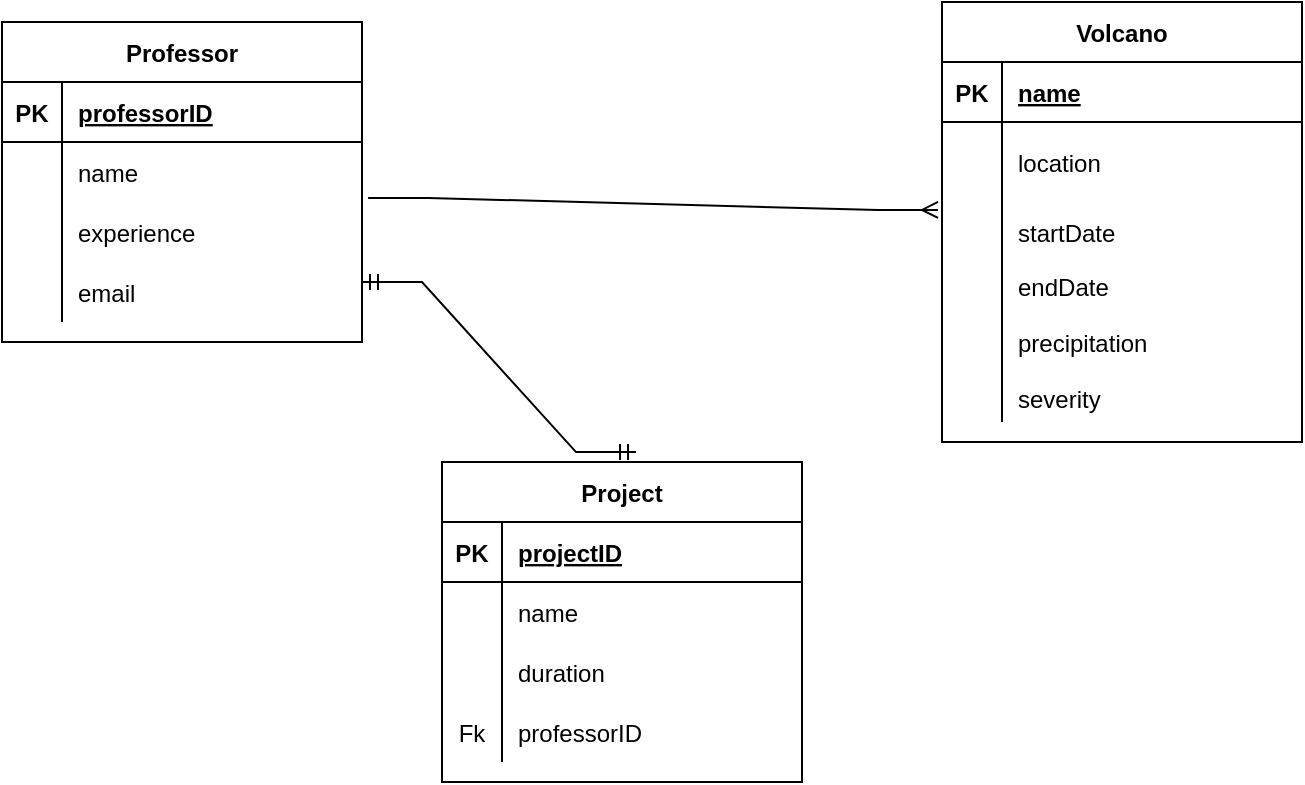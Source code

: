 <mxfile version="15.7.0" type="github">
  <diagram id="LdnVXZlzkEzvKpT4DCqx" name="Page-1">
    <mxGraphModel dx="868" dy="482" grid="1" gridSize="10" guides="1" tooltips="1" connect="1" arrows="1" fold="1" page="1" pageScale="1" pageWidth="850" pageHeight="1100" math="0" shadow="0">
      <root>
        <mxCell id="0" />
        <mxCell id="1" parent="0" />
        <mxCell id="7nzDFrL3-bEw5xK5utov-1" value="Professor" style="shape=table;startSize=30;container=1;collapsible=1;childLayout=tableLayout;fixedRows=1;rowLines=0;fontStyle=1;align=center;resizeLast=1;" vertex="1" parent="1">
          <mxGeometry x="90" y="110" width="180" height="160" as="geometry" />
        </mxCell>
        <mxCell id="7nzDFrL3-bEw5xK5utov-2" value="" style="shape=partialRectangle;collapsible=0;dropTarget=0;pointerEvents=0;fillColor=none;top=0;left=0;bottom=1;right=0;points=[[0,0.5],[1,0.5]];portConstraint=eastwest;" vertex="1" parent="7nzDFrL3-bEw5xK5utov-1">
          <mxGeometry y="30" width="180" height="30" as="geometry" />
        </mxCell>
        <mxCell id="7nzDFrL3-bEw5xK5utov-3" value="PK" style="shape=partialRectangle;connectable=0;fillColor=none;top=0;left=0;bottom=0;right=0;fontStyle=1;overflow=hidden;" vertex="1" parent="7nzDFrL3-bEw5xK5utov-2">
          <mxGeometry width="30" height="30" as="geometry">
            <mxRectangle width="30" height="30" as="alternateBounds" />
          </mxGeometry>
        </mxCell>
        <mxCell id="7nzDFrL3-bEw5xK5utov-4" value="professorID" style="shape=partialRectangle;connectable=0;fillColor=none;top=0;left=0;bottom=0;right=0;align=left;spacingLeft=6;fontStyle=5;overflow=hidden;" vertex="1" parent="7nzDFrL3-bEw5xK5utov-2">
          <mxGeometry x="30" width="150" height="30" as="geometry">
            <mxRectangle width="150" height="30" as="alternateBounds" />
          </mxGeometry>
        </mxCell>
        <mxCell id="7nzDFrL3-bEw5xK5utov-5" value="" style="shape=partialRectangle;collapsible=0;dropTarget=0;pointerEvents=0;fillColor=none;top=0;left=0;bottom=0;right=0;points=[[0,0.5],[1,0.5]];portConstraint=eastwest;" vertex="1" parent="7nzDFrL3-bEw5xK5utov-1">
          <mxGeometry y="60" width="180" height="30" as="geometry" />
        </mxCell>
        <mxCell id="7nzDFrL3-bEw5xK5utov-6" value="" style="shape=partialRectangle;connectable=0;fillColor=none;top=0;left=0;bottom=0;right=0;editable=1;overflow=hidden;" vertex="1" parent="7nzDFrL3-bEw5xK5utov-5">
          <mxGeometry width="30" height="30" as="geometry">
            <mxRectangle width="30" height="30" as="alternateBounds" />
          </mxGeometry>
        </mxCell>
        <mxCell id="7nzDFrL3-bEw5xK5utov-7" value="name" style="shape=partialRectangle;connectable=0;fillColor=none;top=0;left=0;bottom=0;right=0;align=left;spacingLeft=6;overflow=hidden;" vertex="1" parent="7nzDFrL3-bEw5xK5utov-5">
          <mxGeometry x="30" width="150" height="30" as="geometry">
            <mxRectangle width="150" height="30" as="alternateBounds" />
          </mxGeometry>
        </mxCell>
        <mxCell id="7nzDFrL3-bEw5xK5utov-8" value="" style="shape=partialRectangle;collapsible=0;dropTarget=0;pointerEvents=0;fillColor=none;top=0;left=0;bottom=0;right=0;points=[[0,0.5],[1,0.5]];portConstraint=eastwest;" vertex="1" parent="7nzDFrL3-bEw5xK5utov-1">
          <mxGeometry y="90" width="180" height="30" as="geometry" />
        </mxCell>
        <mxCell id="7nzDFrL3-bEw5xK5utov-9" value="" style="shape=partialRectangle;connectable=0;fillColor=none;top=0;left=0;bottom=0;right=0;editable=1;overflow=hidden;" vertex="1" parent="7nzDFrL3-bEw5xK5utov-8">
          <mxGeometry width="30" height="30" as="geometry">
            <mxRectangle width="30" height="30" as="alternateBounds" />
          </mxGeometry>
        </mxCell>
        <mxCell id="7nzDFrL3-bEw5xK5utov-10" value="experience" style="shape=partialRectangle;connectable=0;fillColor=none;top=0;left=0;bottom=0;right=0;align=left;spacingLeft=6;overflow=hidden;" vertex="1" parent="7nzDFrL3-bEw5xK5utov-8">
          <mxGeometry x="30" width="150" height="30" as="geometry">
            <mxRectangle width="150" height="30" as="alternateBounds" />
          </mxGeometry>
        </mxCell>
        <mxCell id="7nzDFrL3-bEw5xK5utov-11" value="" style="shape=partialRectangle;collapsible=0;dropTarget=0;pointerEvents=0;fillColor=none;top=0;left=0;bottom=0;right=0;points=[[0,0.5],[1,0.5]];portConstraint=eastwest;" vertex="1" parent="7nzDFrL3-bEw5xK5utov-1">
          <mxGeometry y="120" width="180" height="30" as="geometry" />
        </mxCell>
        <mxCell id="7nzDFrL3-bEw5xK5utov-12" value="" style="shape=partialRectangle;connectable=0;fillColor=none;top=0;left=0;bottom=0;right=0;editable=1;overflow=hidden;" vertex="1" parent="7nzDFrL3-bEw5xK5utov-11">
          <mxGeometry width="30" height="30" as="geometry">
            <mxRectangle width="30" height="30" as="alternateBounds" />
          </mxGeometry>
        </mxCell>
        <mxCell id="7nzDFrL3-bEw5xK5utov-13" value="email" style="shape=partialRectangle;connectable=0;fillColor=none;top=0;left=0;bottom=0;right=0;align=left;spacingLeft=6;overflow=hidden;" vertex="1" parent="7nzDFrL3-bEw5xK5utov-11">
          <mxGeometry x="30" width="150" height="30" as="geometry">
            <mxRectangle width="150" height="30" as="alternateBounds" />
          </mxGeometry>
        </mxCell>
        <mxCell id="7nzDFrL3-bEw5xK5utov-14" value="Volcano" style="shape=table;startSize=30;container=1;collapsible=1;childLayout=tableLayout;fixedRows=1;rowLines=0;fontStyle=1;align=center;resizeLast=1;" vertex="1" parent="1">
          <mxGeometry x="560" y="100" width="180" height="220" as="geometry" />
        </mxCell>
        <mxCell id="7nzDFrL3-bEw5xK5utov-15" value="" style="shape=partialRectangle;collapsible=0;dropTarget=0;pointerEvents=0;fillColor=none;top=0;left=0;bottom=1;right=0;points=[[0,0.5],[1,0.5]];portConstraint=eastwest;" vertex="1" parent="7nzDFrL3-bEw5xK5utov-14">
          <mxGeometry y="30" width="180" height="30" as="geometry" />
        </mxCell>
        <mxCell id="7nzDFrL3-bEw5xK5utov-16" value="PK" style="shape=partialRectangle;connectable=0;fillColor=none;top=0;left=0;bottom=0;right=0;fontStyle=1;overflow=hidden;" vertex="1" parent="7nzDFrL3-bEw5xK5utov-15">
          <mxGeometry width="30" height="30" as="geometry">
            <mxRectangle width="30" height="30" as="alternateBounds" />
          </mxGeometry>
        </mxCell>
        <mxCell id="7nzDFrL3-bEw5xK5utov-17" value="name" style="shape=partialRectangle;connectable=0;fillColor=none;top=0;left=0;bottom=0;right=0;align=left;spacingLeft=6;fontStyle=5;overflow=hidden;" vertex="1" parent="7nzDFrL3-bEw5xK5utov-15">
          <mxGeometry x="30" width="150" height="30" as="geometry">
            <mxRectangle width="150" height="30" as="alternateBounds" />
          </mxGeometry>
        </mxCell>
        <mxCell id="7nzDFrL3-bEw5xK5utov-18" value="" style="shape=partialRectangle;collapsible=0;dropTarget=0;pointerEvents=0;fillColor=none;top=0;left=0;bottom=0;right=0;points=[[0,0.5],[1,0.5]];portConstraint=eastwest;" vertex="1" parent="7nzDFrL3-bEw5xK5utov-14">
          <mxGeometry y="60" width="180" height="40" as="geometry" />
        </mxCell>
        <mxCell id="7nzDFrL3-bEw5xK5utov-19" value="" style="shape=partialRectangle;connectable=0;fillColor=none;top=0;left=0;bottom=0;right=0;editable=1;overflow=hidden;" vertex="1" parent="7nzDFrL3-bEw5xK5utov-18">
          <mxGeometry width="30" height="40" as="geometry">
            <mxRectangle width="30" height="40" as="alternateBounds" />
          </mxGeometry>
        </mxCell>
        <mxCell id="7nzDFrL3-bEw5xK5utov-20" value="location" style="shape=partialRectangle;connectable=0;fillColor=none;top=0;left=0;bottom=0;right=0;align=left;spacingLeft=6;overflow=hidden;" vertex="1" parent="7nzDFrL3-bEw5xK5utov-18">
          <mxGeometry x="30" width="150" height="40" as="geometry">
            <mxRectangle width="150" height="40" as="alternateBounds" />
          </mxGeometry>
        </mxCell>
        <mxCell id="7nzDFrL3-bEw5xK5utov-21" value="" style="shape=partialRectangle;collapsible=0;dropTarget=0;pointerEvents=0;fillColor=none;top=0;left=0;bottom=0;right=0;points=[[0,0.5],[1,0.5]];portConstraint=eastwest;" vertex="1" parent="7nzDFrL3-bEw5xK5utov-14">
          <mxGeometry y="100" width="180" height="30" as="geometry" />
        </mxCell>
        <mxCell id="7nzDFrL3-bEw5xK5utov-22" value="" style="shape=partialRectangle;connectable=0;fillColor=none;top=0;left=0;bottom=0;right=0;editable=1;overflow=hidden;" vertex="1" parent="7nzDFrL3-bEw5xK5utov-21">
          <mxGeometry width="30" height="30" as="geometry">
            <mxRectangle width="30" height="30" as="alternateBounds" />
          </mxGeometry>
        </mxCell>
        <mxCell id="7nzDFrL3-bEw5xK5utov-23" value="startDate" style="shape=partialRectangle;connectable=0;fillColor=none;top=0;left=0;bottom=0;right=0;align=left;spacingLeft=6;overflow=hidden;" vertex="1" parent="7nzDFrL3-bEw5xK5utov-21">
          <mxGeometry x="30" width="150" height="30" as="geometry">
            <mxRectangle width="150" height="30" as="alternateBounds" />
          </mxGeometry>
        </mxCell>
        <mxCell id="7nzDFrL3-bEw5xK5utov-24" value="" style="shape=partialRectangle;collapsible=0;dropTarget=0;pointerEvents=0;fillColor=none;top=0;left=0;bottom=0;right=0;points=[[0,0.5],[1,0.5]];portConstraint=eastwest;" vertex="1" parent="7nzDFrL3-bEw5xK5utov-14">
          <mxGeometry y="130" width="180" height="80" as="geometry" />
        </mxCell>
        <mxCell id="7nzDFrL3-bEw5xK5utov-25" value="" style="shape=partialRectangle;connectable=0;fillColor=none;top=0;left=0;bottom=0;right=0;editable=1;overflow=hidden;" vertex="1" parent="7nzDFrL3-bEw5xK5utov-24">
          <mxGeometry width="30" height="80" as="geometry">
            <mxRectangle width="30" height="80" as="alternateBounds" />
          </mxGeometry>
        </mxCell>
        <mxCell id="7nzDFrL3-bEw5xK5utov-26" value="endDate&#xa;&#xa;precipitation&#xa;&#xa;severity" style="shape=partialRectangle;connectable=0;fillColor=none;top=0;left=0;bottom=0;right=0;align=left;spacingLeft=6;overflow=hidden;" vertex="1" parent="7nzDFrL3-bEw5xK5utov-24">
          <mxGeometry x="30" width="150" height="80" as="geometry">
            <mxRectangle width="150" height="80" as="alternateBounds" />
          </mxGeometry>
        </mxCell>
        <mxCell id="7nzDFrL3-bEw5xK5utov-27" value="Project" style="shape=table;startSize=30;container=1;collapsible=1;childLayout=tableLayout;fixedRows=1;rowLines=0;fontStyle=1;align=center;resizeLast=1;" vertex="1" parent="1">
          <mxGeometry x="310" y="330" width="180" height="160" as="geometry" />
        </mxCell>
        <mxCell id="7nzDFrL3-bEw5xK5utov-28" value="" style="shape=partialRectangle;collapsible=0;dropTarget=0;pointerEvents=0;fillColor=none;top=0;left=0;bottom=1;right=0;points=[[0,0.5],[1,0.5]];portConstraint=eastwest;" vertex="1" parent="7nzDFrL3-bEw5xK5utov-27">
          <mxGeometry y="30" width="180" height="30" as="geometry" />
        </mxCell>
        <mxCell id="7nzDFrL3-bEw5xK5utov-29" value="PK" style="shape=partialRectangle;connectable=0;fillColor=none;top=0;left=0;bottom=0;right=0;fontStyle=1;overflow=hidden;" vertex="1" parent="7nzDFrL3-bEw5xK5utov-28">
          <mxGeometry width="30" height="30" as="geometry">
            <mxRectangle width="30" height="30" as="alternateBounds" />
          </mxGeometry>
        </mxCell>
        <mxCell id="7nzDFrL3-bEw5xK5utov-30" value="projectID" style="shape=partialRectangle;connectable=0;fillColor=none;top=0;left=0;bottom=0;right=0;align=left;spacingLeft=6;fontStyle=5;overflow=hidden;" vertex="1" parent="7nzDFrL3-bEw5xK5utov-28">
          <mxGeometry x="30" width="150" height="30" as="geometry">
            <mxRectangle width="150" height="30" as="alternateBounds" />
          </mxGeometry>
        </mxCell>
        <mxCell id="7nzDFrL3-bEw5xK5utov-31" value="" style="shape=partialRectangle;collapsible=0;dropTarget=0;pointerEvents=0;fillColor=none;top=0;left=0;bottom=0;right=0;points=[[0,0.5],[1,0.5]];portConstraint=eastwest;" vertex="1" parent="7nzDFrL3-bEw5xK5utov-27">
          <mxGeometry y="60" width="180" height="30" as="geometry" />
        </mxCell>
        <mxCell id="7nzDFrL3-bEw5xK5utov-32" value="" style="shape=partialRectangle;connectable=0;fillColor=none;top=0;left=0;bottom=0;right=0;editable=1;overflow=hidden;" vertex="1" parent="7nzDFrL3-bEw5xK5utov-31">
          <mxGeometry width="30" height="30" as="geometry">
            <mxRectangle width="30" height="30" as="alternateBounds" />
          </mxGeometry>
        </mxCell>
        <mxCell id="7nzDFrL3-bEw5xK5utov-33" value="name" style="shape=partialRectangle;connectable=0;fillColor=none;top=0;left=0;bottom=0;right=0;align=left;spacingLeft=6;overflow=hidden;" vertex="1" parent="7nzDFrL3-bEw5xK5utov-31">
          <mxGeometry x="30" width="150" height="30" as="geometry">
            <mxRectangle width="150" height="30" as="alternateBounds" />
          </mxGeometry>
        </mxCell>
        <mxCell id="7nzDFrL3-bEw5xK5utov-34" value="" style="shape=partialRectangle;collapsible=0;dropTarget=0;pointerEvents=0;fillColor=none;top=0;left=0;bottom=0;right=0;points=[[0,0.5],[1,0.5]];portConstraint=eastwest;" vertex="1" parent="7nzDFrL3-bEw5xK5utov-27">
          <mxGeometry y="90" width="180" height="30" as="geometry" />
        </mxCell>
        <mxCell id="7nzDFrL3-bEw5xK5utov-35" value="" style="shape=partialRectangle;connectable=0;fillColor=none;top=0;left=0;bottom=0;right=0;editable=1;overflow=hidden;" vertex="1" parent="7nzDFrL3-bEw5xK5utov-34">
          <mxGeometry width="30" height="30" as="geometry">
            <mxRectangle width="30" height="30" as="alternateBounds" />
          </mxGeometry>
        </mxCell>
        <mxCell id="7nzDFrL3-bEw5xK5utov-36" value="duration" style="shape=partialRectangle;connectable=0;fillColor=none;top=0;left=0;bottom=0;right=0;align=left;spacingLeft=6;overflow=hidden;" vertex="1" parent="7nzDFrL3-bEw5xK5utov-34">
          <mxGeometry x="30" width="150" height="30" as="geometry">
            <mxRectangle width="150" height="30" as="alternateBounds" />
          </mxGeometry>
        </mxCell>
        <mxCell id="7nzDFrL3-bEw5xK5utov-37" value="" style="shape=partialRectangle;collapsible=0;dropTarget=0;pointerEvents=0;fillColor=none;top=0;left=0;bottom=0;right=0;points=[[0,0.5],[1,0.5]];portConstraint=eastwest;" vertex="1" parent="7nzDFrL3-bEw5xK5utov-27">
          <mxGeometry y="120" width="180" height="30" as="geometry" />
        </mxCell>
        <mxCell id="7nzDFrL3-bEw5xK5utov-38" value="Fk" style="shape=partialRectangle;connectable=0;fillColor=none;top=0;left=0;bottom=0;right=0;editable=1;overflow=hidden;" vertex="1" parent="7nzDFrL3-bEw5xK5utov-37">
          <mxGeometry width="30" height="30" as="geometry">
            <mxRectangle width="30" height="30" as="alternateBounds" />
          </mxGeometry>
        </mxCell>
        <mxCell id="7nzDFrL3-bEw5xK5utov-39" value="professorID" style="shape=partialRectangle;connectable=0;fillColor=none;top=0;left=0;bottom=0;right=0;align=left;spacingLeft=6;overflow=hidden;" vertex="1" parent="7nzDFrL3-bEw5xK5utov-37">
          <mxGeometry x="30" width="150" height="30" as="geometry">
            <mxRectangle width="150" height="30" as="alternateBounds" />
          </mxGeometry>
        </mxCell>
        <mxCell id="7nzDFrL3-bEw5xK5utov-42" value="" style="edgeStyle=entityRelationEdgeStyle;fontSize=12;html=1;endArrow=ERmandOne;startArrow=ERmandOne;rounded=0;entryX=0.539;entryY=-0.031;entryDx=0;entryDy=0;entryPerimeter=0;" edge="1" parent="1" target="7nzDFrL3-bEw5xK5utov-27">
          <mxGeometry width="100" height="100" relative="1" as="geometry">
            <mxPoint x="270" y="240" as="sourcePoint" />
            <mxPoint x="370" y="140" as="targetPoint" />
          </mxGeometry>
        </mxCell>
        <mxCell id="7nzDFrL3-bEw5xK5utov-43" value="" style="edgeStyle=entityRelationEdgeStyle;fontSize=12;html=1;endArrow=ERmany;rounded=0;entryX=-0.011;entryY=0.133;entryDx=0;entryDy=0;entryPerimeter=0;exitX=1.017;exitY=0.933;exitDx=0;exitDy=0;exitPerimeter=0;" edge="1" parent="1" source="7nzDFrL3-bEw5xK5utov-5" target="7nzDFrL3-bEw5xK5utov-21">
          <mxGeometry width="100" height="100" relative="1" as="geometry">
            <mxPoint x="280" y="199" as="sourcePoint" />
            <mxPoint x="470" y="200" as="targetPoint" />
          </mxGeometry>
        </mxCell>
      </root>
    </mxGraphModel>
  </diagram>
</mxfile>
